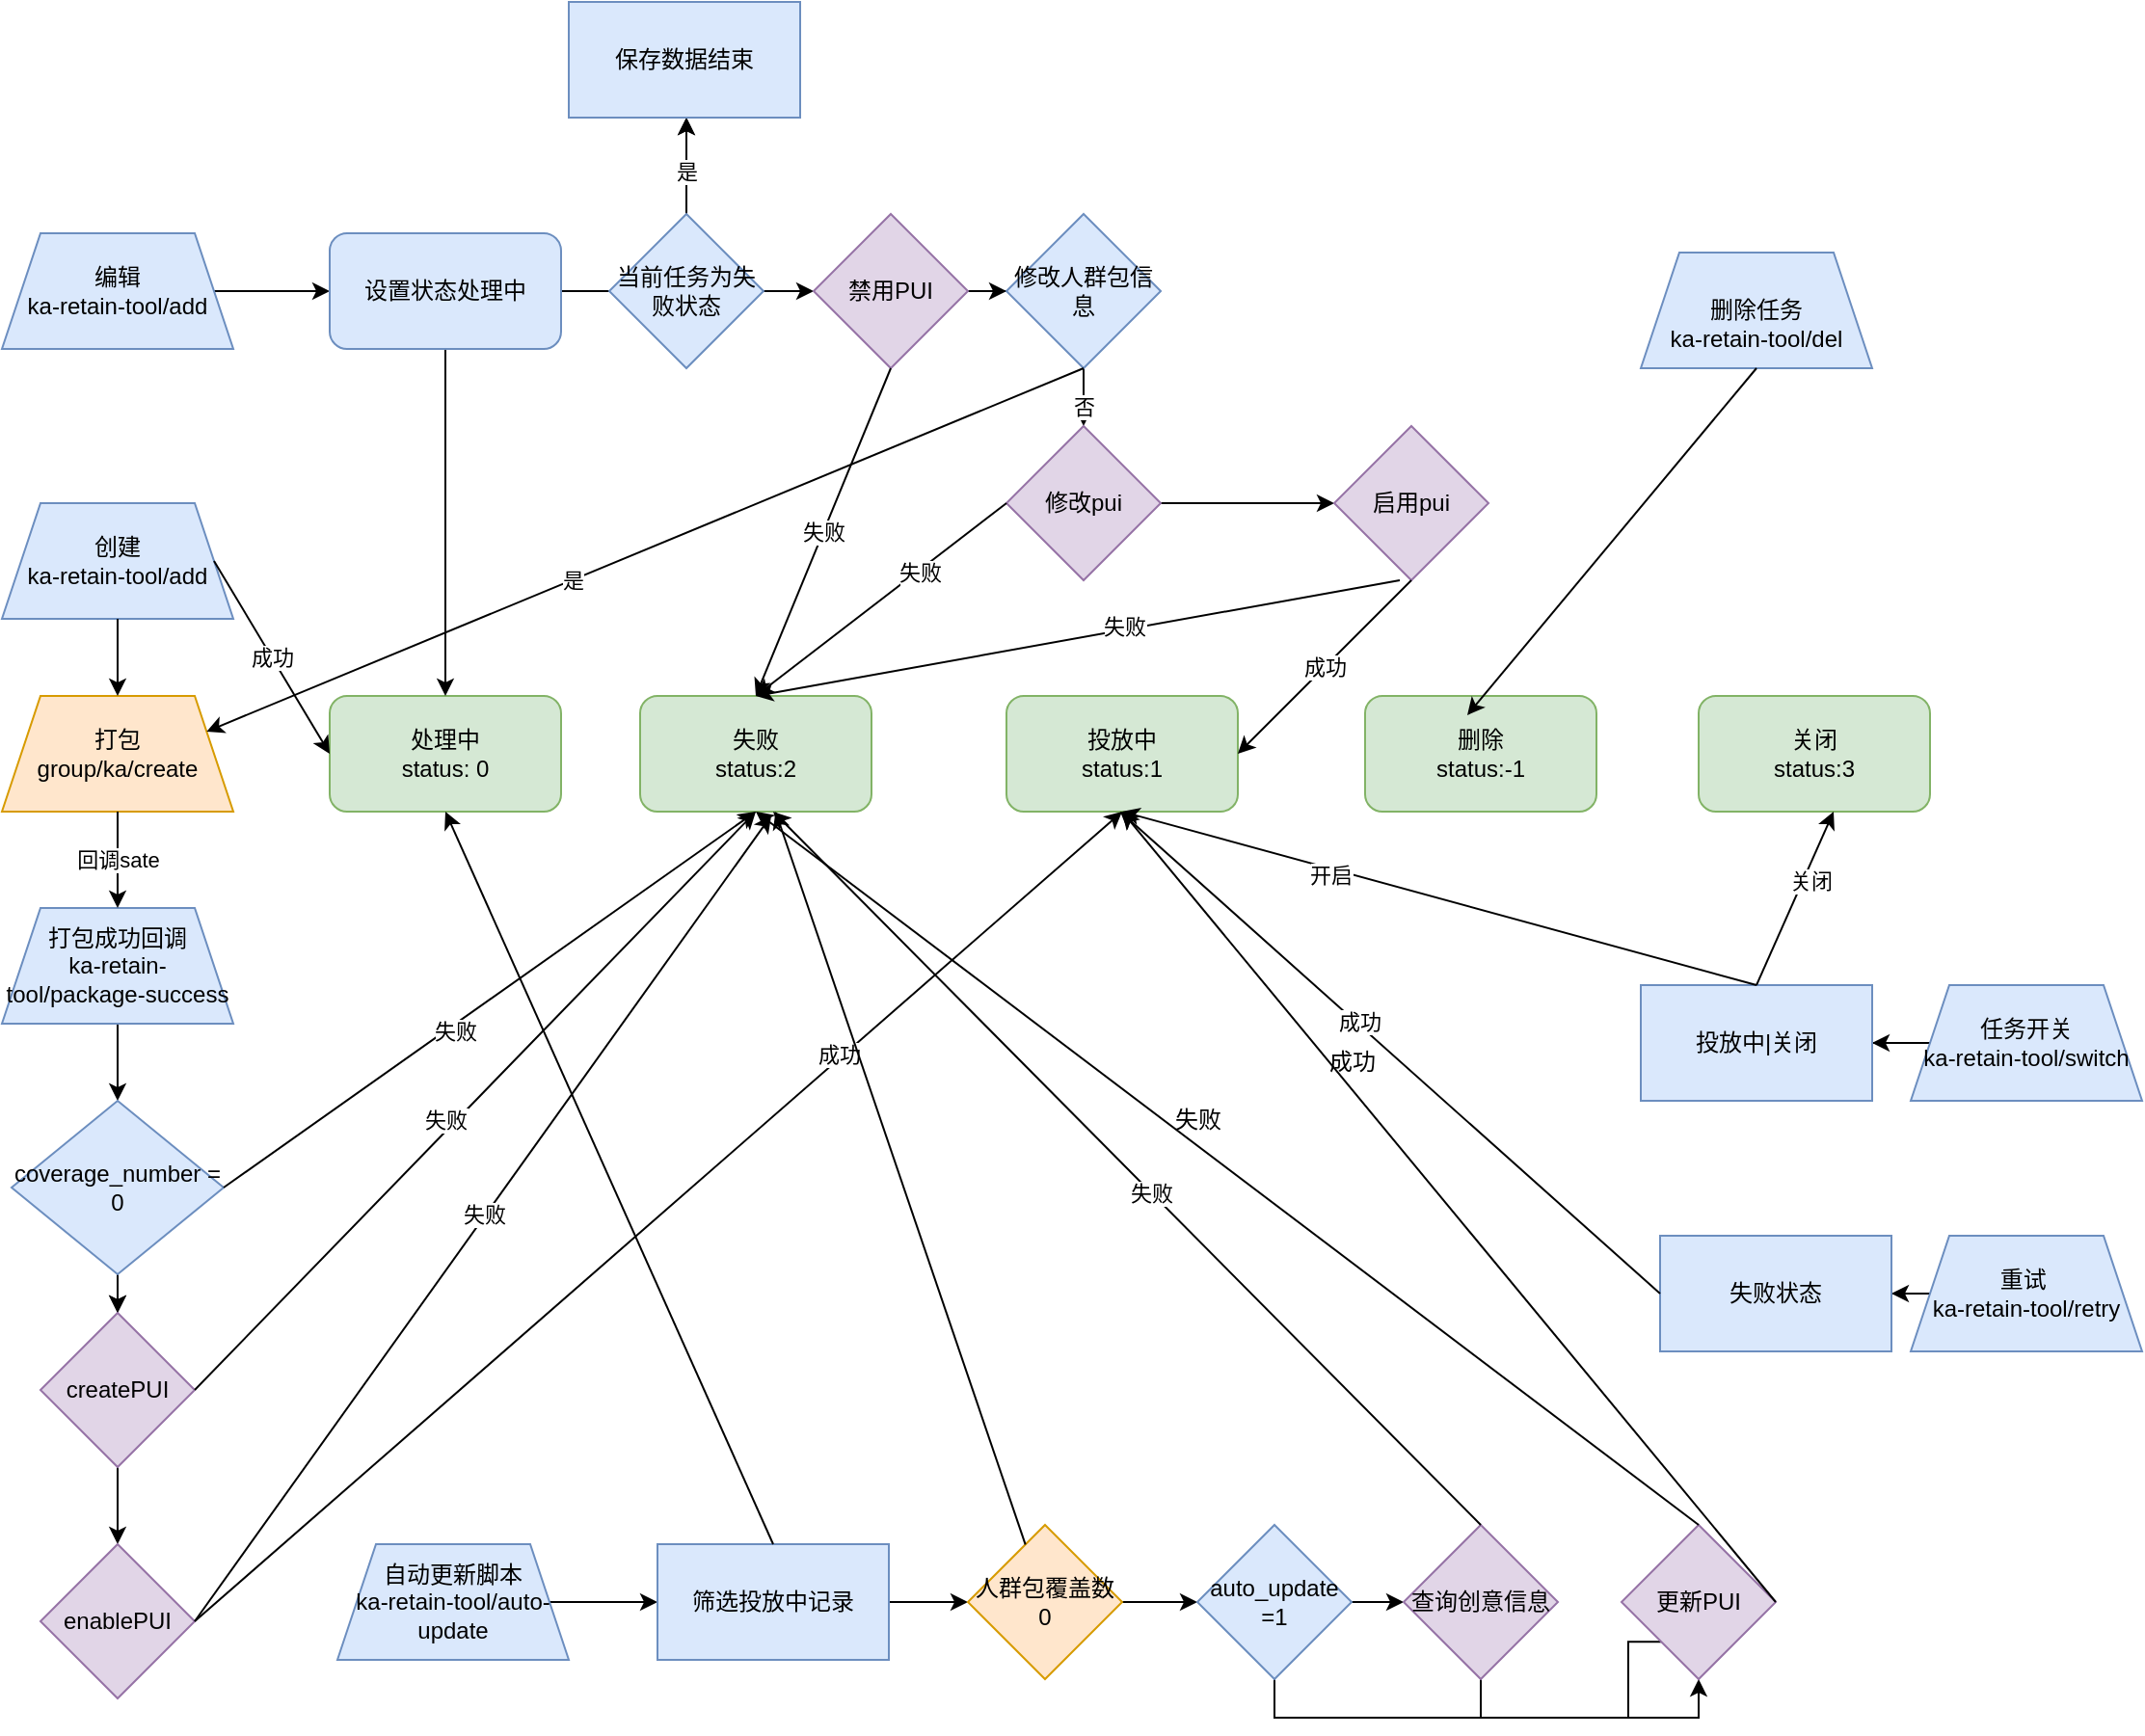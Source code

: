 <mxfile version="14.9.6" type="github">
  <diagram id="nkJ-QGSBY8DG7HO-VsuY" name="Page-1">
    <mxGraphModel dx="2703" dy="2726" grid="1" gridSize="10" guides="1" tooltips="1" connect="1" arrows="1" fold="1" page="1" pageScale="1" pageWidth="827" pageHeight="1169" math="0" shadow="0">
      <root>
        <mxCell id="0" />
        <mxCell id="1" parent="0" />
        <mxCell id="VY6c4FjqXXWUkbKF5zzN-43" value="创建&lt;br&gt;ka-retain-tool/add" style="shape=trapezoid;perimeter=trapezoidPerimeter;whiteSpace=wrap;html=1;fixedSize=1;fillColor=#dae8fc;strokeColor=#6c8ebf;" vertex="1" parent="1">
          <mxGeometry x="100" y="70" width="120" height="60" as="geometry" />
        </mxCell>
        <mxCell id="VY6c4FjqXXWUkbKF5zzN-44" value="打包&lt;br&gt;group/ka/create" style="shape=trapezoid;perimeter=trapezoidPerimeter;whiteSpace=wrap;html=1;fixedSize=1;fillColor=#ffe6cc;strokeColor=#d79b00;" vertex="1" parent="1">
          <mxGeometry x="100" y="170" width="120" height="60" as="geometry" />
        </mxCell>
        <mxCell id="VY6c4FjqXXWUkbKF5zzN-45" value="" style="endArrow=classic;html=1;exitX=0.5;exitY=1;exitDx=0;exitDy=0;entryX=0.5;entryY=0;entryDx=0;entryDy=0;" edge="1" parent="1" source="VY6c4FjqXXWUkbKF5zzN-43" target="VY6c4FjqXXWUkbKF5zzN-44">
          <mxGeometry width="50" height="50" relative="1" as="geometry">
            <mxPoint x="250" y="330" as="sourcePoint" />
            <mxPoint x="300" y="280" as="targetPoint" />
          </mxGeometry>
        </mxCell>
        <mxCell id="VY6c4FjqXXWUkbKF5zzN-147" style="edgeStyle=orthogonalEdgeStyle;rounded=0;orthogonalLoop=1;jettySize=auto;html=1;exitX=0.5;exitY=1;exitDx=0;exitDy=0;entryX=0.5;entryY=0;entryDx=0;entryDy=0;" edge="1" parent="1" source="VY6c4FjqXXWUkbKF5zzN-49" target="VY6c4FjqXXWUkbKF5zzN-61">
          <mxGeometry relative="1" as="geometry" />
        </mxCell>
        <mxCell id="VY6c4FjqXXWUkbKF5zzN-49" value="打包成功回调&lt;br&gt;ka-retain-tool/package-success" style="shape=trapezoid;perimeter=trapezoidPerimeter;whiteSpace=wrap;html=1;fixedSize=1;fillColor=#dae8fc;strokeColor=#6c8ebf;" vertex="1" parent="1">
          <mxGeometry x="100" y="280" width="120" height="60" as="geometry" />
        </mxCell>
        <mxCell id="VY6c4FjqXXWUkbKF5zzN-50" value="回调sate" style="endArrow=classic;html=1;" edge="1" parent="1" source="VY6c4FjqXXWUkbKF5zzN-44" target="VY6c4FjqXXWUkbKF5zzN-49">
          <mxGeometry width="50" height="50" relative="1" as="geometry">
            <mxPoint x="330" y="390" as="sourcePoint" />
            <mxPoint x="380" y="340" as="targetPoint" />
          </mxGeometry>
        </mxCell>
        <mxCell id="VY6c4FjqXXWUkbKF5zzN-148" style="edgeStyle=orthogonalEdgeStyle;rounded=0;orthogonalLoop=1;jettySize=auto;html=1;exitX=0.5;exitY=1;exitDx=0;exitDy=0;entryX=0.5;entryY=0;entryDx=0;entryDy=0;" edge="1" parent="1" source="VY6c4FjqXXWUkbKF5zzN-61" target="VY6c4FjqXXWUkbKF5zzN-64">
          <mxGeometry relative="1" as="geometry" />
        </mxCell>
        <mxCell id="VY6c4FjqXXWUkbKF5zzN-153" value="" style="edgeStyle=orthogonalEdgeStyle;rounded=0;orthogonalLoop=1;jettySize=auto;html=1;" edge="1" parent="1" source="VY6c4FjqXXWUkbKF5zzN-61" target="VY6c4FjqXXWUkbKF5zzN-64">
          <mxGeometry relative="1" as="geometry" />
        </mxCell>
        <mxCell id="VY6c4FjqXXWUkbKF5zzN-61" value="coverage_number = 0" style="rhombus;whiteSpace=wrap;html=1;fillColor=#dae8fc;strokeColor=#6c8ebf;" vertex="1" parent="1">
          <mxGeometry x="105" y="380" width="110" height="90" as="geometry" />
        </mxCell>
        <mxCell id="VY6c4FjqXXWUkbKF5zzN-69" value="" style="edgeStyle=orthogonalEdgeStyle;rounded=0;orthogonalLoop=1;jettySize=auto;html=1;" edge="1" parent="1" source="VY6c4FjqXXWUkbKF5zzN-64" target="VY6c4FjqXXWUkbKF5zzN-68">
          <mxGeometry relative="1" as="geometry" />
        </mxCell>
        <mxCell id="VY6c4FjqXXWUkbKF5zzN-64" value="createPUI" style="rhombus;whiteSpace=wrap;html=1;fillColor=#e1d5e7;strokeColor=#9673a6;" vertex="1" parent="1">
          <mxGeometry x="120" y="490" width="80" height="80" as="geometry" />
        </mxCell>
        <mxCell id="VY6c4FjqXXWUkbKF5zzN-68" value="enablePUI" style="rhombus;whiteSpace=wrap;html=1;fillColor=#e1d5e7;strokeColor=#9673a6;" vertex="1" parent="1">
          <mxGeometry x="120" y="610" width="80" height="80" as="geometry" />
        </mxCell>
        <mxCell id="VY6c4FjqXXWUkbKF5zzN-85" style="edgeStyle=orthogonalEdgeStyle;rounded=0;orthogonalLoop=1;jettySize=auto;html=1;exitX=1;exitY=0.5;exitDx=0;exitDy=0;" edge="1" parent="1" source="VY6c4FjqXXWUkbKF5zzN-84">
          <mxGeometry relative="1" as="geometry">
            <mxPoint x="270" y="-40" as="targetPoint" />
          </mxGeometry>
        </mxCell>
        <mxCell id="VY6c4FjqXXWUkbKF5zzN-84" value="&lt;span&gt;编辑&lt;br&gt;ka-retain-tool/add&lt;/span&gt;" style="shape=trapezoid;perimeter=trapezoidPerimeter;whiteSpace=wrap;html=1;fixedSize=1;fillColor=#dae8fc;strokeColor=#6c8ebf;" vertex="1" parent="1">
          <mxGeometry x="100" y="-70" width="120" height="60" as="geometry" />
        </mxCell>
        <mxCell id="VY6c4FjqXXWUkbKF5zzN-86" value="处理中&lt;br&gt;status: 0" style="rounded=1;whiteSpace=wrap;html=1;fillColor=#d5e8d4;strokeColor=#82b366;" vertex="1" parent="1">
          <mxGeometry x="270" y="170" width="120" height="60" as="geometry" />
        </mxCell>
        <mxCell id="VY6c4FjqXXWUkbKF5zzN-87" value="成功" style="endArrow=classic;html=1;exitX=1;exitY=0.5;exitDx=0;exitDy=0;entryX=0;entryY=0.5;entryDx=0;entryDy=0;" edge="1" parent="1" source="VY6c4FjqXXWUkbKF5zzN-43" target="VY6c4FjqXXWUkbKF5zzN-86">
          <mxGeometry width="50" height="50" relative="1" as="geometry">
            <mxPoint x="410" y="240" as="sourcePoint" />
            <mxPoint x="460" y="190" as="targetPoint" />
          </mxGeometry>
        </mxCell>
        <mxCell id="VY6c4FjqXXWUkbKF5zzN-88" value="投放中&lt;br&gt;status:1" style="rounded=1;whiteSpace=wrap;html=1;fillColor=#d5e8d4;strokeColor=#82b366;" vertex="1" parent="1">
          <mxGeometry x="621" y="170" width="120" height="60" as="geometry" />
        </mxCell>
        <mxCell id="VY6c4FjqXXWUkbKF5zzN-89" value="失败&lt;br&gt;status:2" style="rounded=1;whiteSpace=wrap;html=1;fillColor=#d5e8d4;strokeColor=#82b366;" vertex="1" parent="1">
          <mxGeometry x="431" y="170" width="120" height="60" as="geometry" />
        </mxCell>
        <mxCell id="VY6c4FjqXXWUkbKF5zzN-92" value="" style="endArrow=classic;html=1;exitX=1;exitY=0.5;exitDx=0;exitDy=0;entryX=0.5;entryY=1;entryDx=0;entryDy=0;" edge="1" parent="1" source="VY6c4FjqXXWUkbKF5zzN-61" target="VY6c4FjqXXWUkbKF5zzN-89">
          <mxGeometry width="50" height="50" relative="1" as="geometry">
            <mxPoint x="411" y="240" as="sourcePoint" />
            <mxPoint x="461" y="190" as="targetPoint" />
          </mxGeometry>
        </mxCell>
        <mxCell id="VY6c4FjqXXWUkbKF5zzN-96" value="失败" style="edgeLabel;html=1;align=center;verticalAlign=middle;resizable=0;points=[];" vertex="1" connectable="0" parent="VY6c4FjqXXWUkbKF5zzN-92">
          <mxGeometry x="-0.145" y="-3" relative="1" as="geometry">
            <mxPoint as="offset" />
          </mxGeometry>
        </mxCell>
        <mxCell id="VY6c4FjqXXWUkbKF5zzN-93" value="" style="endArrow=classic;html=1;exitX=1;exitY=0.5;exitDx=0;exitDy=0;entryX=0.5;entryY=1;entryDx=0;entryDy=0;" edge="1" parent="1" source="VY6c4FjqXXWUkbKF5zzN-64" target="VY6c4FjqXXWUkbKF5zzN-89">
          <mxGeometry width="50" height="50" relative="1" as="geometry">
            <mxPoint x="661" y="370" as="sourcePoint" />
            <mxPoint x="641" y="230" as="targetPoint" />
          </mxGeometry>
        </mxCell>
        <mxCell id="VY6c4FjqXXWUkbKF5zzN-97" value="失败" style="edgeLabel;html=1;align=center;verticalAlign=middle;resizable=0;points=[];" vertex="1" connectable="0" parent="VY6c4FjqXXWUkbKF5zzN-93">
          <mxGeometry x="-0.086" y="4" relative="1" as="geometry">
            <mxPoint as="offset" />
          </mxGeometry>
        </mxCell>
        <mxCell id="VY6c4FjqXXWUkbKF5zzN-94" value="" style="endArrow=classic;html=1;exitX=1;exitY=0.5;exitDx=0;exitDy=0;entryX=0.567;entryY=1.033;entryDx=0;entryDy=0;entryPerimeter=0;" edge="1" parent="1" source="VY6c4FjqXXWUkbKF5zzN-68" target="VY6c4FjqXXWUkbKF5zzN-89">
          <mxGeometry width="50" height="50" relative="1" as="geometry">
            <mxPoint x="671" y="380" as="sourcePoint" />
            <mxPoint x="651" y="240" as="targetPoint" />
          </mxGeometry>
        </mxCell>
        <mxCell id="VY6c4FjqXXWUkbKF5zzN-98" value="失败" style="edgeLabel;html=1;align=center;verticalAlign=middle;resizable=0;points=[];" vertex="1" connectable="0" parent="VY6c4FjqXXWUkbKF5zzN-94">
          <mxGeometry x="0.007" y="1" relative="1" as="geometry">
            <mxPoint as="offset" />
          </mxGeometry>
        </mxCell>
        <mxCell id="VY6c4FjqXXWUkbKF5zzN-102" value="" style="endArrow=classic;html=1;exitX=1;exitY=0.5;exitDx=0;exitDy=0;entryX=0.5;entryY=1;entryDx=0;entryDy=0;" edge="1" parent="1" source="VY6c4FjqXXWUkbKF5zzN-68" target="VY6c4FjqXXWUkbKF5zzN-88">
          <mxGeometry width="50" height="50" relative="1" as="geometry">
            <mxPoint x="411" y="240" as="sourcePoint" />
            <mxPoint x="461" y="190" as="targetPoint" />
          </mxGeometry>
        </mxCell>
        <mxCell id="VY6c4FjqXXWUkbKF5zzN-103" value="成功" style="edgeLabel;html=1;align=center;verticalAlign=middle;resizable=0;points=[];" vertex="1" connectable="0" parent="VY6c4FjqXXWUkbKF5zzN-102">
          <mxGeometry x="0.392" y="2" relative="1" as="geometry">
            <mxPoint as="offset" />
          </mxGeometry>
        </mxCell>
        <mxCell id="VY6c4FjqXXWUkbKF5zzN-106" style="edgeStyle=orthogonalEdgeStyle;rounded=0;orthogonalLoop=1;jettySize=auto;html=1;exitX=0.5;exitY=1;exitDx=0;exitDy=0;entryX=0.5;entryY=0;entryDx=0;entryDy=0;" edge="1" parent="1" source="VY6c4FjqXXWUkbKF5zzN-105" target="VY6c4FjqXXWUkbKF5zzN-86">
          <mxGeometry relative="1" as="geometry" />
        </mxCell>
        <mxCell id="VY6c4FjqXXWUkbKF5zzN-110" value="" style="edgeStyle=orthogonalEdgeStyle;rounded=0;orthogonalLoop=1;jettySize=auto;html=1;" edge="1" parent="1" source="VY6c4FjqXXWUkbKF5zzN-105">
          <mxGeometry relative="1" as="geometry">
            <mxPoint x="470" y="-40" as="targetPoint" />
          </mxGeometry>
        </mxCell>
        <mxCell id="VY6c4FjqXXWUkbKF5zzN-105" value="设置状态处理中" style="rounded=1;whiteSpace=wrap;html=1;fillColor=#dae8fc;strokeColor=#6c8ebf;" vertex="1" parent="1">
          <mxGeometry x="270" y="-70" width="120" height="60" as="geometry" />
        </mxCell>
        <mxCell id="VY6c4FjqXXWUkbKF5zzN-113" value="" style="edgeStyle=orthogonalEdgeStyle;rounded=0;orthogonalLoop=1;jettySize=auto;html=1;" edge="1" parent="1" source="VY6c4FjqXXWUkbKF5zzN-111">
          <mxGeometry relative="1" as="geometry">
            <mxPoint x="455" y="-130" as="targetPoint" />
          </mxGeometry>
        </mxCell>
        <mxCell id="VY6c4FjqXXWUkbKF5zzN-114" value="" style="edgeStyle=orthogonalEdgeStyle;rounded=0;orthogonalLoop=1;jettySize=auto;html=1;" edge="1" parent="1" source="VY6c4FjqXXWUkbKF5zzN-111">
          <mxGeometry relative="1" as="geometry">
            <mxPoint x="455" y="-130" as="targetPoint" />
          </mxGeometry>
        </mxCell>
        <mxCell id="VY6c4FjqXXWUkbKF5zzN-115" value="是" style="edgeLabel;html=1;align=center;verticalAlign=middle;resizable=0;points=[];" vertex="1" connectable="0" parent="VY6c4FjqXXWUkbKF5zzN-114">
          <mxGeometry x="-0.133" relative="1" as="geometry">
            <mxPoint as="offset" />
          </mxGeometry>
        </mxCell>
        <mxCell id="VY6c4FjqXXWUkbKF5zzN-119" value="" style="edgeStyle=orthogonalEdgeStyle;rounded=0;orthogonalLoop=1;jettySize=auto;html=1;" edge="1" parent="1" source="VY6c4FjqXXWUkbKF5zzN-111" target="VY6c4FjqXXWUkbKF5zzN-118">
          <mxGeometry relative="1" as="geometry" />
        </mxCell>
        <mxCell id="VY6c4FjqXXWUkbKF5zzN-111" value="当前任务为失败状态" style="rhombus;whiteSpace=wrap;html=1;fillColor=#dae8fc;strokeColor=#6c8ebf;" vertex="1" parent="1">
          <mxGeometry x="415" y="-80" width="80" height="80" as="geometry" />
        </mxCell>
        <mxCell id="VY6c4FjqXXWUkbKF5zzN-112" value="保存数据结束" style="whiteSpace=wrap;html=1;fillColor=#dae8fc;strokeColor=#6c8ebf;" vertex="1" parent="1">
          <mxGeometry x="394" y="-190" width="120" height="60" as="geometry" />
        </mxCell>
        <mxCell id="VY6c4FjqXXWUkbKF5zzN-123" value="" style="edgeStyle=orthogonalEdgeStyle;rounded=0;orthogonalLoop=1;jettySize=auto;html=1;" edge="1" parent="1" source="VY6c4FjqXXWUkbKF5zzN-118" target="VY6c4FjqXXWUkbKF5zzN-122">
          <mxGeometry relative="1" as="geometry" />
        </mxCell>
        <mxCell id="VY6c4FjqXXWUkbKF5zzN-118" value="禁用PUI" style="rhombus;whiteSpace=wrap;html=1;fillColor=#e1d5e7;strokeColor=#9673a6;" vertex="1" parent="1">
          <mxGeometry x="521" y="-80" width="80" height="80" as="geometry" />
        </mxCell>
        <mxCell id="VY6c4FjqXXWUkbKF5zzN-121" value="失败" style="endArrow=classic;html=1;exitX=0.5;exitY=1;exitDx=0;exitDy=0;entryX=0.5;entryY=0;entryDx=0;entryDy=0;" edge="1" parent="1" source="VY6c4FjqXXWUkbKF5zzN-118" target="VY6c4FjqXXWUkbKF5zzN-89">
          <mxGeometry width="50" height="50" relative="1" as="geometry">
            <mxPoint x="481" y="180" as="sourcePoint" />
            <mxPoint x="531" y="130" as="targetPoint" />
            <Array as="points" />
          </mxGeometry>
        </mxCell>
        <mxCell id="VY6c4FjqXXWUkbKF5zzN-125" value="" style="edgeStyle=orthogonalEdgeStyle;rounded=0;orthogonalLoop=1;jettySize=auto;html=1;" edge="1" parent="1" source="VY6c4FjqXXWUkbKF5zzN-122" target="VY6c4FjqXXWUkbKF5zzN-124">
          <mxGeometry relative="1" as="geometry" />
        </mxCell>
        <mxCell id="VY6c4FjqXXWUkbKF5zzN-132" value="否" style="edgeLabel;html=1;align=center;verticalAlign=middle;resizable=0;points=[];" vertex="1" connectable="0" parent="VY6c4FjqXXWUkbKF5zzN-125">
          <mxGeometry x="-0.2" relative="1" as="geometry">
            <mxPoint as="offset" />
          </mxGeometry>
        </mxCell>
        <mxCell id="VY6c4FjqXXWUkbKF5zzN-122" value="修改人群包信息" style="rhombus;whiteSpace=wrap;html=1;fillColor=#dae8fc;strokeColor=#6c8ebf;" vertex="1" parent="1">
          <mxGeometry x="621" y="-80" width="80" height="80" as="geometry" />
        </mxCell>
        <mxCell id="VY6c4FjqXXWUkbKF5zzN-128" value="" style="edgeStyle=orthogonalEdgeStyle;rounded=0;orthogonalLoop=1;jettySize=auto;html=1;" edge="1" parent="1" source="VY6c4FjqXXWUkbKF5zzN-124" target="VY6c4FjqXXWUkbKF5zzN-127">
          <mxGeometry relative="1" as="geometry" />
        </mxCell>
        <mxCell id="VY6c4FjqXXWUkbKF5zzN-124" value="修改pui" style="rhombus;whiteSpace=wrap;html=1;fillColor=#e1d5e7;strokeColor=#9673a6;" vertex="1" parent="1">
          <mxGeometry x="621" y="30" width="80" height="80" as="geometry" />
        </mxCell>
        <mxCell id="VY6c4FjqXXWUkbKF5zzN-127" value="启用pui" style="rhombus;whiteSpace=wrap;html=1;fillColor=#e1d5e7;strokeColor=#9673a6;" vertex="1" parent="1">
          <mxGeometry x="791" y="30" width="80" height="80" as="geometry" />
        </mxCell>
        <mxCell id="VY6c4FjqXXWUkbKF5zzN-136" value="" style="endArrow=classic;html=1;exitX=0;exitY=0.5;exitDx=0;exitDy=0;" edge="1" parent="1" source="VY6c4FjqXXWUkbKF5zzN-124">
          <mxGeometry width="50" height="50" relative="1" as="geometry">
            <mxPoint x="571" y="190" as="sourcePoint" />
            <mxPoint x="491" y="170" as="targetPoint" />
          </mxGeometry>
        </mxCell>
        <mxCell id="VY6c4FjqXXWUkbKF5zzN-137" value="失败" style="edgeLabel;html=1;align=center;verticalAlign=middle;resizable=0;points=[];" vertex="1" connectable="0" parent="VY6c4FjqXXWUkbKF5zzN-136">
          <mxGeometry x="-0.297" y="1" relative="1" as="geometry">
            <mxPoint as="offset" />
          </mxGeometry>
        </mxCell>
        <mxCell id="VY6c4FjqXXWUkbKF5zzN-142" value="成功" style="endArrow=classic;html=1;exitX=0.5;exitY=1;exitDx=0;exitDy=0;entryX=1;entryY=0.5;entryDx=0;entryDy=0;" edge="1" parent="1" source="VY6c4FjqXXWUkbKF5zzN-127" target="VY6c4FjqXXWUkbKF5zzN-88">
          <mxGeometry width="50" height="50" relative="1" as="geometry">
            <mxPoint x="881" y="160" as="sourcePoint" />
            <mxPoint x="931" y="110" as="targetPoint" />
            <Array as="points" />
          </mxGeometry>
        </mxCell>
        <mxCell id="VY6c4FjqXXWUkbKF5zzN-144" value="" style="endArrow=classic;html=1;exitX=0.425;exitY=1;exitDx=0;exitDy=0;exitPerimeter=0;entryX=0.5;entryY=0;entryDx=0;entryDy=0;" edge="1" parent="1" source="VY6c4FjqXXWUkbKF5zzN-127" target="VY6c4FjqXXWUkbKF5zzN-89">
          <mxGeometry width="50" height="50" relative="1" as="geometry">
            <mxPoint x="561" y="210" as="sourcePoint" />
            <mxPoint x="611" y="160" as="targetPoint" />
          </mxGeometry>
        </mxCell>
        <mxCell id="VY6c4FjqXXWUkbKF5zzN-145" value="失败" style="edgeLabel;html=1;align=center;verticalAlign=middle;resizable=0;points=[];" vertex="1" connectable="0" parent="VY6c4FjqXXWUkbKF5zzN-144">
          <mxGeometry x="-0.145" y="-2" relative="1" as="geometry">
            <mxPoint as="offset" />
          </mxGeometry>
        </mxCell>
        <mxCell id="VY6c4FjqXXWUkbKF5zzN-151" value="" style="endArrow=classic;html=1;exitX=0.5;exitY=1;exitDx=0;exitDy=0;entryX=1;entryY=0.25;entryDx=0;entryDy=0;" edge="1" parent="1" source="VY6c4FjqXXWUkbKF5zzN-122" target="VY6c4FjqXXWUkbKF5zzN-44">
          <mxGeometry width="50" height="50" relative="1" as="geometry">
            <mxPoint x="480" y="50" as="sourcePoint" />
            <mxPoint x="530" as="targetPoint" />
          </mxGeometry>
        </mxCell>
        <mxCell id="VY6c4FjqXXWUkbKF5zzN-152" value="是" style="edgeLabel;html=1;align=center;verticalAlign=middle;resizable=0;points=[];" vertex="1" connectable="0" parent="VY6c4FjqXXWUkbKF5zzN-151">
          <mxGeometry x="0.167" relative="1" as="geometry">
            <mxPoint as="offset" />
          </mxGeometry>
        </mxCell>
        <mxCell id="VY6c4FjqXXWUkbKF5zzN-156" value="" style="edgeStyle=orthogonalEdgeStyle;rounded=0;orthogonalLoop=1;jettySize=auto;html=1;" edge="1" parent="1" source="VY6c4FjqXXWUkbKF5zzN-154" target="VY6c4FjqXXWUkbKF5zzN-155">
          <mxGeometry relative="1" as="geometry" />
        </mxCell>
        <mxCell id="VY6c4FjqXXWUkbKF5zzN-154" value="自动更新脚本&lt;br&gt;ka-retain-tool/auto-update" style="shape=trapezoid;perimeter=trapezoidPerimeter;whiteSpace=wrap;html=1;fixedSize=1;fillColor=#dae8fc;strokeColor=#6c8ebf;" vertex="1" parent="1">
          <mxGeometry x="274" y="610" width="120" height="60" as="geometry" />
        </mxCell>
        <mxCell id="VY6c4FjqXXWUkbKF5zzN-162" value="" style="edgeStyle=orthogonalEdgeStyle;rounded=0;orthogonalLoop=1;jettySize=auto;html=1;" edge="1" parent="1" source="VY6c4FjqXXWUkbKF5zzN-155">
          <mxGeometry relative="1" as="geometry">
            <mxPoint x="601.0" y="640" as="targetPoint" />
          </mxGeometry>
        </mxCell>
        <mxCell id="VY6c4FjqXXWUkbKF5zzN-155" value="筛选投放中记录" style="whiteSpace=wrap;html=1;strokeColor=#6c8ebf;fillColor=#dae8fc;" vertex="1" parent="1">
          <mxGeometry x="440" y="610" width="120" height="60" as="geometry" />
        </mxCell>
        <mxCell id="VY6c4FjqXXWUkbKF5zzN-158" value="" style="endArrow=classic;html=1;exitX=0.5;exitY=0;exitDx=0;exitDy=0;entryX=0.5;entryY=1;entryDx=0;entryDy=0;" edge="1" parent="1" source="VY6c4FjqXXWUkbKF5zzN-155" target="VY6c4FjqXXWUkbKF5zzN-86">
          <mxGeometry width="50" height="50" relative="1" as="geometry">
            <mxPoint x="590" y="490" as="sourcePoint" />
            <mxPoint x="640" y="440" as="targetPoint" />
          </mxGeometry>
        </mxCell>
        <mxCell id="VY6c4FjqXXWUkbKF5zzN-166" value="" style="edgeStyle=orthogonalEdgeStyle;rounded=0;orthogonalLoop=1;jettySize=auto;html=1;" edge="1" parent="1" source="VY6c4FjqXXWUkbKF5zzN-163" target="VY6c4FjqXXWUkbKF5zzN-165">
          <mxGeometry relative="1" as="geometry" />
        </mxCell>
        <mxCell id="VY6c4FjqXXWUkbKF5zzN-163" value="人群包覆盖数0" style="rhombus;whiteSpace=wrap;html=1;fillColor=#ffe6cc;strokeColor=#d79b00;" vertex="1" parent="1">
          <mxGeometry x="601" y="600" width="80" height="80" as="geometry" />
        </mxCell>
        <mxCell id="VY6c4FjqXXWUkbKF5zzN-164" value="" style="endArrow=classic;html=1;" edge="1" parent="1" source="VY6c4FjqXXWUkbKF5zzN-163" target="VY6c4FjqXXWUkbKF5zzN-89">
          <mxGeometry width="50" height="50" relative="1" as="geometry">
            <mxPoint x="600" y="450" as="sourcePoint" />
            <mxPoint x="650" y="400" as="targetPoint" />
          </mxGeometry>
        </mxCell>
        <mxCell id="VY6c4FjqXXWUkbKF5zzN-168" value="" style="edgeStyle=orthogonalEdgeStyle;rounded=0;orthogonalLoop=1;jettySize=auto;html=1;" edge="1" parent="1" source="VY6c4FjqXXWUkbKF5zzN-165" target="VY6c4FjqXXWUkbKF5zzN-167">
          <mxGeometry relative="1" as="geometry" />
        </mxCell>
        <mxCell id="VY6c4FjqXXWUkbKF5zzN-174" style="edgeStyle=orthogonalEdgeStyle;rounded=0;orthogonalLoop=1;jettySize=auto;html=1;exitX=0.5;exitY=1;exitDx=0;exitDy=0;entryX=0.5;entryY=1;entryDx=0;entryDy=0;" edge="1" parent="1" source="VY6c4FjqXXWUkbKF5zzN-165" target="VY6c4FjqXXWUkbKF5zzN-172">
          <mxGeometry relative="1" as="geometry" />
        </mxCell>
        <mxCell id="VY6c4FjqXXWUkbKF5zzN-165" value="auto_update&lt;br&gt;=1" style="rhombus;whiteSpace=wrap;html=1;fillColor=#dae8fc;strokeColor=#6c8ebf;" vertex="1" parent="1">
          <mxGeometry x="720" y="600" width="80" height="80" as="geometry" />
        </mxCell>
        <mxCell id="VY6c4FjqXXWUkbKF5zzN-176" style="edgeStyle=orthogonalEdgeStyle;rounded=0;orthogonalLoop=1;jettySize=auto;html=1;exitX=0.5;exitY=1;exitDx=0;exitDy=0;" edge="1" parent="1" source="VY6c4FjqXXWUkbKF5zzN-167">
          <mxGeometry relative="1" as="geometry">
            <mxPoint x="980" y="680.588" as="targetPoint" />
          </mxGeometry>
        </mxCell>
        <mxCell id="VY6c4FjqXXWUkbKF5zzN-167" value="查询创意信息" style="rhombus;whiteSpace=wrap;html=1;fillColor=#e1d5e7;strokeColor=#9673a6;" vertex="1" parent="1">
          <mxGeometry x="827" y="600" width="80" height="80" as="geometry" />
        </mxCell>
        <mxCell id="VY6c4FjqXXWUkbKF5zzN-170" value="" style="endArrow=classic;html=1;exitX=0.5;exitY=0;exitDx=0;exitDy=0;" edge="1" parent="1" source="VY6c4FjqXXWUkbKF5zzN-167">
          <mxGeometry width="50" height="50" relative="1" as="geometry">
            <mxPoint x="600" y="580" as="sourcePoint" />
            <mxPoint x="500" y="230" as="targetPoint" />
          </mxGeometry>
        </mxCell>
        <mxCell id="VY6c4FjqXXWUkbKF5zzN-171" value="失败" style="edgeLabel;html=1;align=center;verticalAlign=middle;resizable=0;points=[];" vertex="1" connectable="0" parent="VY6c4FjqXXWUkbKF5zzN-170">
          <mxGeometry x="-0.073" y="1" relative="1" as="geometry">
            <mxPoint y="-1" as="offset" />
          </mxGeometry>
        </mxCell>
        <mxCell id="VY6c4FjqXXWUkbKF5zzN-172" value="更新PUI" style="rhombus;whiteSpace=wrap;html=1;fillColor=#e1d5e7;strokeColor=#9673a6;" vertex="1" parent="1">
          <mxGeometry x="940" y="600" width="80" height="80" as="geometry" />
        </mxCell>
        <mxCell id="VY6c4FjqXXWUkbKF5zzN-178" value="" style="endArrow=classic;html=1;exitX=0.5;exitY=0;exitDx=0;exitDy=0;entryX=0.5;entryY=1;entryDx=0;entryDy=0;" edge="1" parent="1" source="VY6c4FjqXXWUkbKF5zzN-172" target="VY6c4FjqXXWUkbKF5zzN-89">
          <mxGeometry width="50" height="50" relative="1" as="geometry">
            <mxPoint x="800" y="550" as="sourcePoint" />
            <mxPoint x="850" y="500" as="targetPoint" />
          </mxGeometry>
        </mxCell>
        <mxCell id="VY6c4FjqXXWUkbKF5zzN-180" value="" style="endArrow=classic;html=1;exitX=1;exitY=0.5;exitDx=0;exitDy=0;entryX=0.5;entryY=1;entryDx=0;entryDy=0;" edge="1" parent="1" source="VY6c4FjqXXWUkbKF5zzN-172" target="VY6c4FjqXXWUkbKF5zzN-88">
          <mxGeometry width="50" height="50" relative="1" as="geometry">
            <mxPoint x="1000" y="450" as="sourcePoint" />
            <mxPoint x="1050" y="400" as="targetPoint" />
          </mxGeometry>
        </mxCell>
        <mxCell id="VY6c4FjqXXWUkbKF5zzN-181" value="成功" style="text;html=1;align=center;verticalAlign=middle;resizable=0;points=[];autosize=1;strokeColor=none;" vertex="1" parent="1">
          <mxGeometry x="780" y="350" width="40" height="20" as="geometry" />
        </mxCell>
        <mxCell id="VY6c4FjqXXWUkbKF5zzN-182" value="失败" style="text;html=1;align=center;verticalAlign=middle;resizable=0;points=[];autosize=1;strokeColor=none;" vertex="1" parent="1">
          <mxGeometry x="700" y="380" width="40" height="20" as="geometry" />
        </mxCell>
        <mxCell id="VY6c4FjqXXWUkbKF5zzN-183" value="删除&lt;br&gt;status:-1" style="rounded=1;whiteSpace=wrap;html=1;fillColor=#d5e8d4;strokeColor=#82b366;" vertex="1" parent="1">
          <mxGeometry x="807" y="170" width="120" height="60" as="geometry" />
        </mxCell>
        <mxCell id="VY6c4FjqXXWUkbKF5zzN-184" value="关闭&lt;br&gt;status:3" style="rounded=1;whiteSpace=wrap;html=1;fillColor=#d5e8d4;strokeColor=#82b366;" vertex="1" parent="1">
          <mxGeometry x="980" y="170" width="120" height="60" as="geometry" />
        </mxCell>
        <mxCell id="VY6c4FjqXXWUkbKF5zzN-188" value="" style="edgeStyle=orthogonalEdgeStyle;rounded=0;orthogonalLoop=1;jettySize=auto;html=1;" edge="1" parent="1" source="VY6c4FjqXXWUkbKF5zzN-185" target="VY6c4FjqXXWUkbKF5zzN-187">
          <mxGeometry relative="1" as="geometry" />
        </mxCell>
        <mxCell id="VY6c4FjqXXWUkbKF5zzN-185" value="任务开关&lt;br&gt;ka-retain-tool/switch" style="shape=trapezoid;perimeter=trapezoidPerimeter;whiteSpace=wrap;html=1;fixedSize=1;fillColor=#dae8fc;strokeColor=#6c8ebf;" vertex="1" parent="1">
          <mxGeometry x="1090" y="320" width="120" height="60" as="geometry" />
        </mxCell>
        <mxCell id="VY6c4FjqXXWUkbKF5zzN-187" value="投放中|关闭" style="whiteSpace=wrap;html=1;strokeColor=#6c8ebf;fillColor=#dae8fc;" vertex="1" parent="1">
          <mxGeometry x="950" y="320" width="120" height="60" as="geometry" />
        </mxCell>
        <mxCell id="VY6c4FjqXXWUkbKF5zzN-189" value="" style="endArrow=classic;html=1;entryX=0.5;entryY=1;entryDx=0;entryDy=0;exitX=0.5;exitY=0;exitDx=0;exitDy=0;" edge="1" parent="1" source="VY6c4FjqXXWUkbKF5zzN-187" target="VY6c4FjqXXWUkbKF5zzN-88">
          <mxGeometry width="50" height="50" relative="1" as="geometry">
            <mxPoint x="920" y="320" as="sourcePoint" />
            <mxPoint x="830" y="350" as="targetPoint" />
          </mxGeometry>
        </mxCell>
        <mxCell id="VY6c4FjqXXWUkbKF5zzN-190" value="开启" style="edgeLabel;html=1;align=center;verticalAlign=middle;resizable=0;points=[];" vertex="1" connectable="0" parent="VY6c4FjqXXWUkbKF5zzN-189">
          <mxGeometry x="0.343" y="3" relative="1" as="geometry">
            <mxPoint as="offset" />
          </mxGeometry>
        </mxCell>
        <mxCell id="VY6c4FjqXXWUkbKF5zzN-192" value="" style="endArrow=classic;html=1;exitX=0.5;exitY=0;exitDx=0;exitDy=0;" edge="1" parent="1" source="VY6c4FjqXXWUkbKF5zzN-187">
          <mxGeometry width="50" height="50" relative="1" as="geometry">
            <mxPoint x="780" y="400" as="sourcePoint" />
            <mxPoint x="1050" y="230" as="targetPoint" />
          </mxGeometry>
        </mxCell>
        <mxCell id="VY6c4FjqXXWUkbKF5zzN-193" value="关闭" style="edgeLabel;html=1;align=center;verticalAlign=middle;resizable=0;points=[];" vertex="1" connectable="0" parent="VY6c4FjqXXWUkbKF5zzN-192">
          <mxGeometry x="0.234" y="-3" relative="1" as="geometry">
            <mxPoint as="offset" />
          </mxGeometry>
        </mxCell>
        <mxCell id="VY6c4FjqXXWUkbKF5zzN-194" value="&lt;br&gt;删除任务&lt;br&gt;ka-retain-tool/del" style="shape=trapezoid;perimeter=trapezoidPerimeter;whiteSpace=wrap;html=1;fixedSize=1;fillColor=#dae8fc;strokeColor=#6c8ebf;" vertex="1" parent="1">
          <mxGeometry x="950" y="-60" width="120" height="60" as="geometry" />
        </mxCell>
        <mxCell id="VY6c4FjqXXWUkbKF5zzN-195" value="" style="endArrow=classic;html=1;exitX=0.5;exitY=1;exitDx=0;exitDy=0;" edge="1" parent="1" source="VY6c4FjqXXWUkbKF5zzN-194">
          <mxGeometry width="50" height="50" relative="1" as="geometry">
            <mxPoint x="780" y="190" as="sourcePoint" />
            <mxPoint x="860" y="180" as="targetPoint" />
          </mxGeometry>
        </mxCell>
        <mxCell id="VY6c4FjqXXWUkbKF5zzN-199" value="" style="edgeStyle=orthogonalEdgeStyle;rounded=0;orthogonalLoop=1;jettySize=auto;html=1;" edge="1" parent="1" source="VY6c4FjqXXWUkbKF5zzN-197" target="VY6c4FjqXXWUkbKF5zzN-198">
          <mxGeometry relative="1" as="geometry" />
        </mxCell>
        <mxCell id="VY6c4FjqXXWUkbKF5zzN-197" value="重试&amp;nbsp;&lt;br&gt;ka-retain-tool/retry" style="shape=trapezoid;perimeter=trapezoidPerimeter;whiteSpace=wrap;html=1;fixedSize=1;fillColor=#dae8fc;strokeColor=#6c8ebf;" vertex="1" parent="1">
          <mxGeometry x="1090" y="450" width="120" height="60" as="geometry" />
        </mxCell>
        <mxCell id="VY6c4FjqXXWUkbKF5zzN-198" value="失败状态" style="whiteSpace=wrap;html=1;strokeColor=#6c8ebf;fillColor=#dae8fc;" vertex="1" parent="1">
          <mxGeometry x="960" y="450" width="120" height="60" as="geometry" />
        </mxCell>
        <mxCell id="VY6c4FjqXXWUkbKF5zzN-200" value="" style="endArrow=classic;html=1;exitX=0;exitY=0.5;exitDx=0;exitDy=0;" edge="1" parent="1" source="VY6c4FjqXXWUkbKF5zzN-198">
          <mxGeometry width="50" height="50" relative="1" as="geometry">
            <mxPoint x="890" y="480" as="sourcePoint" />
            <mxPoint x="680" y="230" as="targetPoint" />
          </mxGeometry>
        </mxCell>
        <mxCell id="VY6c4FjqXXWUkbKF5zzN-201" value="成功" style="edgeLabel;html=1;align=center;verticalAlign=middle;resizable=0;points=[];" vertex="1" connectable="0" parent="VY6c4FjqXXWUkbKF5zzN-200">
          <mxGeometry x="0.124" y="-1" relative="1" as="geometry">
            <mxPoint as="offset" />
          </mxGeometry>
        </mxCell>
      </root>
    </mxGraphModel>
  </diagram>
</mxfile>
